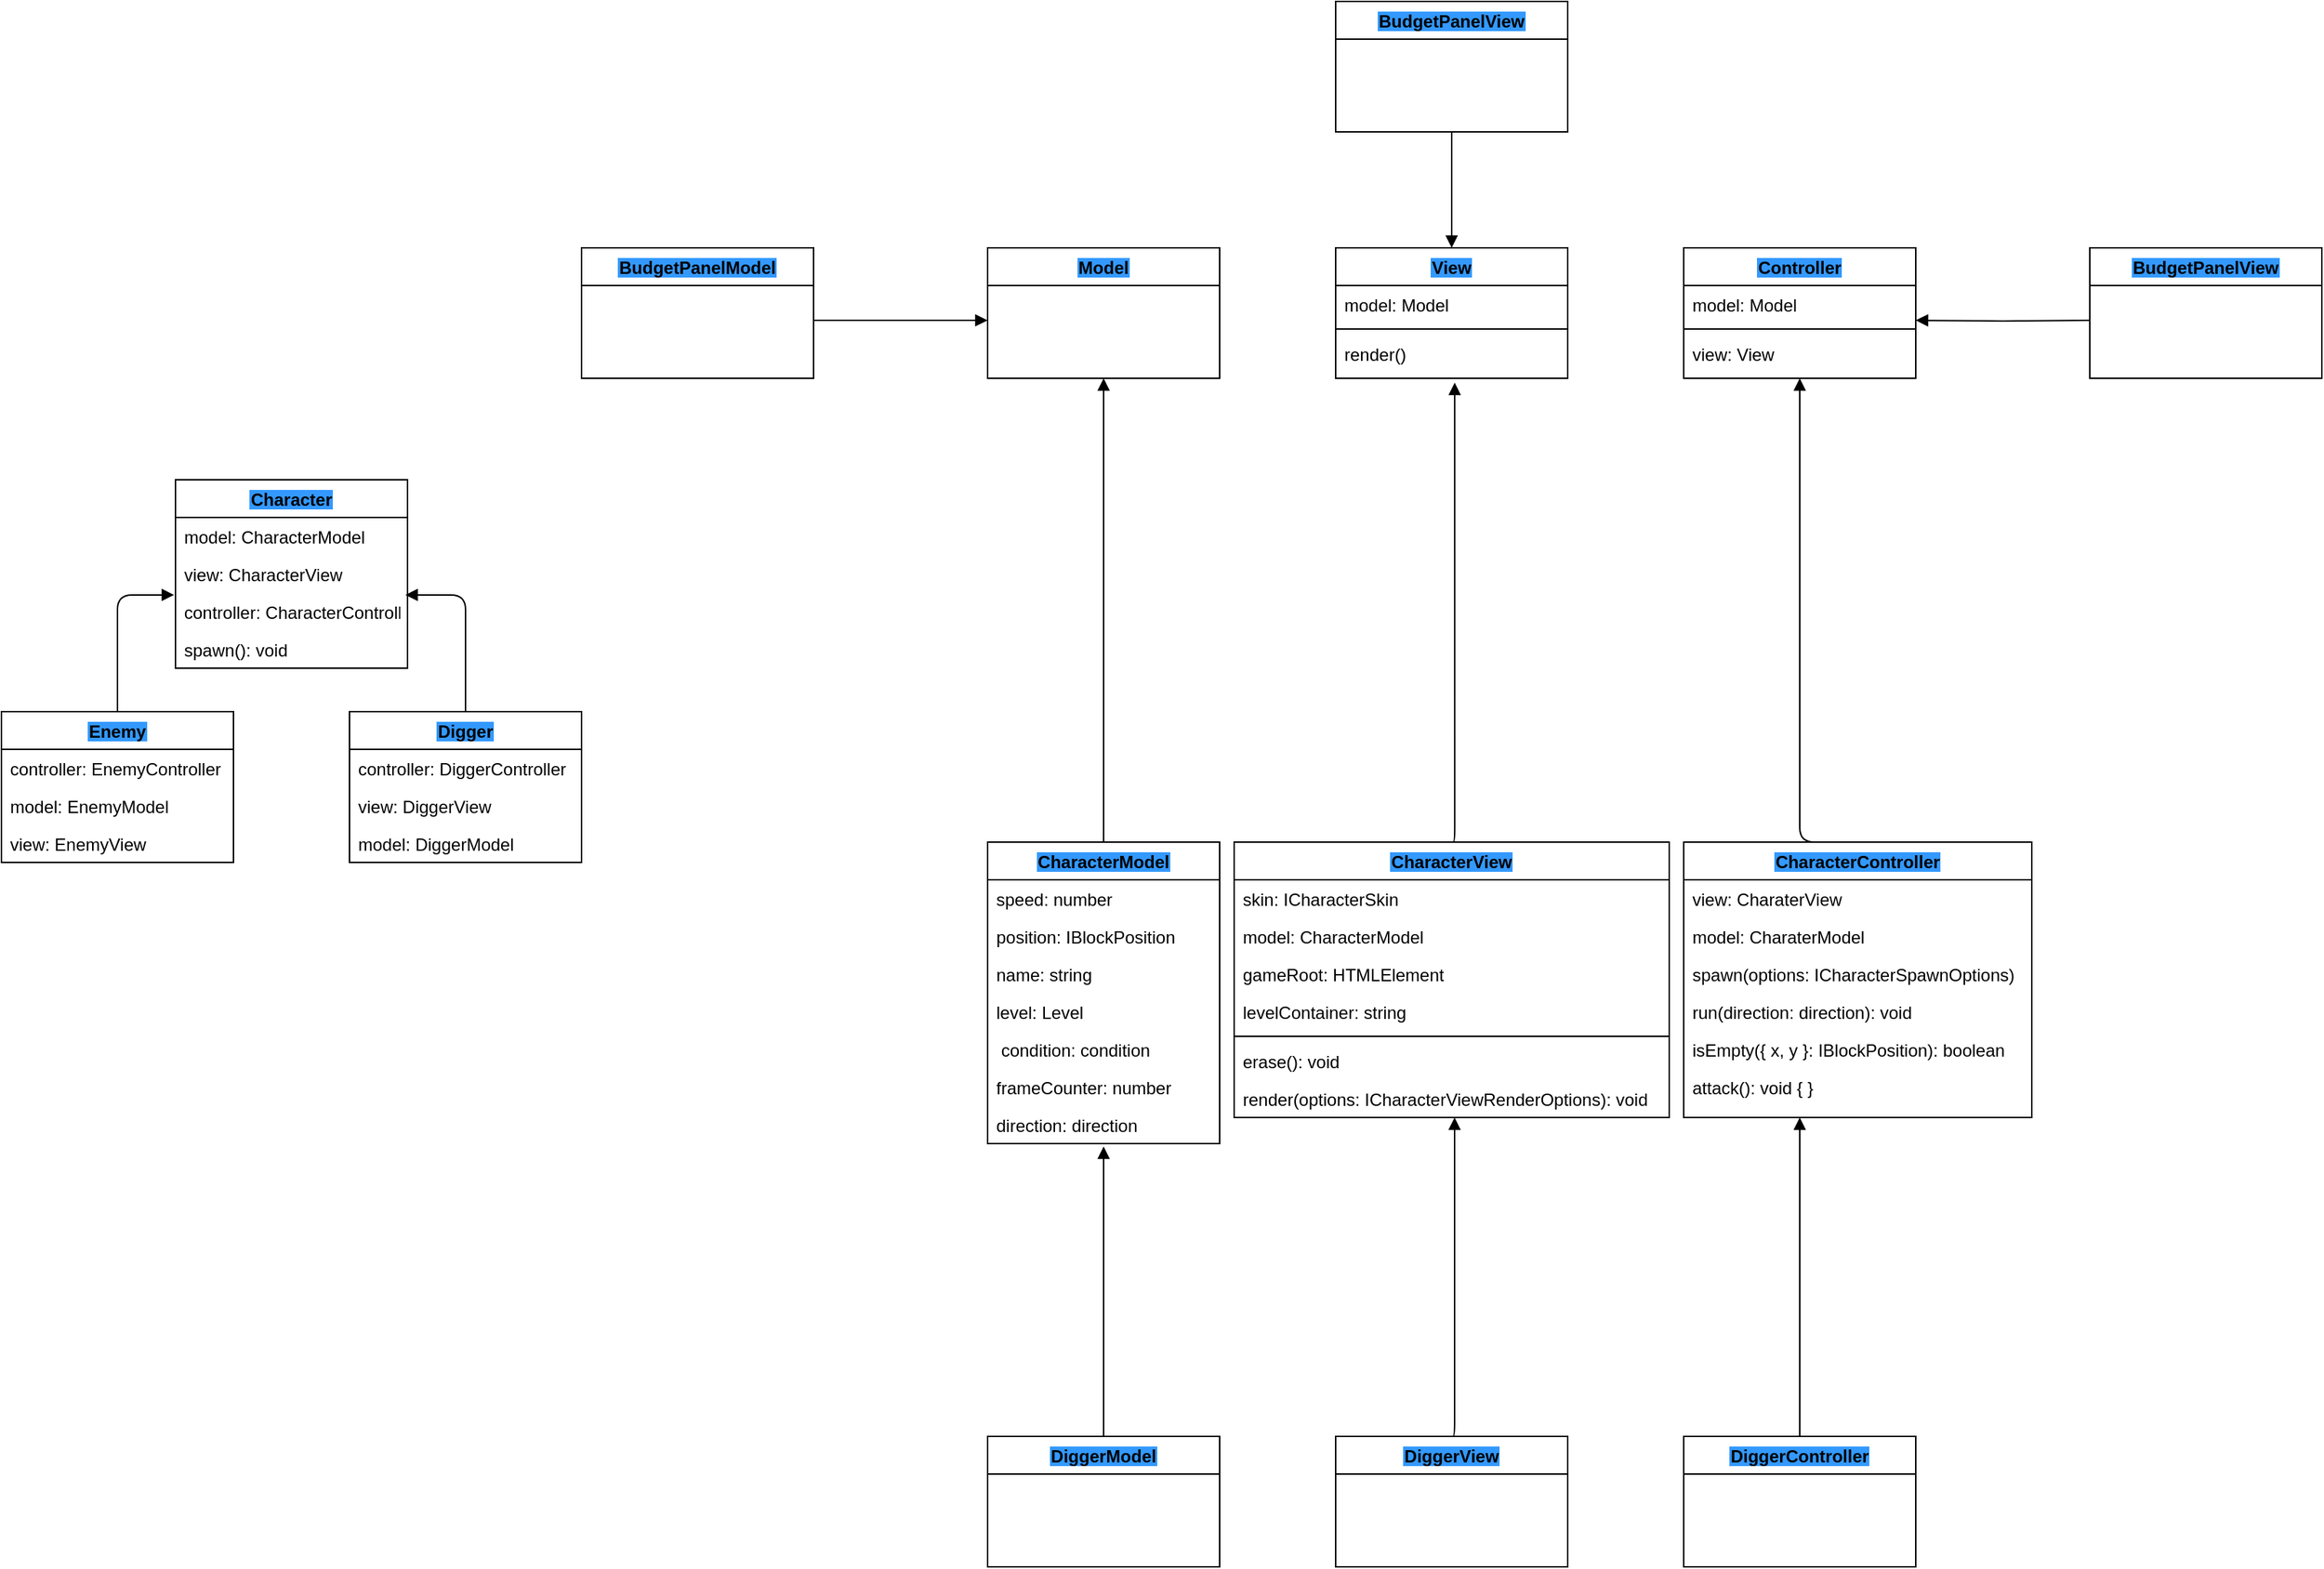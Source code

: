 <mxfile version="13.2.1" type="github">
  <diagram id="IyPydjw5QlKbOZAZAvIa" name="Page-1">
    <mxGraphModel dx="1975" dy="1861" grid="1" gridSize="10" guides="1" tooltips="1" connect="1" arrows="1" fold="1" page="1" pageScale="1" pageWidth="827" pageHeight="1169" math="0" shadow="0">
      <root>
        <mxCell id="0" />
        <mxCell id="1" parent="0" />
        <mxCell id="8UruansU7Lyf3w-Pljux-15" value="Controller" style="swimlane;fontStyle=1;align=center;verticalAlign=top;childLayout=stackLayout;horizontal=1;startSize=26;horizontalStack=0;resizeParent=1;resizeParentMax=0;resizeLast=0;collapsible=1;marginBottom=0;labelBackgroundColor=#3399FF;" vertex="1" parent="1">
          <mxGeometry x="560" y="80" width="160" height="90" as="geometry" />
        </mxCell>
        <mxCell id="8UruansU7Lyf3w-Pljux-16" value="model: Model" style="text;strokeColor=none;fillColor=none;align=left;verticalAlign=top;spacingLeft=4;spacingRight=4;overflow=hidden;rotatable=0;points=[[0,0.5],[1,0.5]];portConstraint=eastwest;" vertex="1" parent="8UruansU7Lyf3w-Pljux-15">
          <mxGeometry y="26" width="160" height="26" as="geometry" />
        </mxCell>
        <mxCell id="8UruansU7Lyf3w-Pljux-17" value="" style="line;strokeWidth=1;fillColor=none;align=left;verticalAlign=middle;spacingTop=-1;spacingLeft=3;spacingRight=3;rotatable=0;labelPosition=right;points=[];portConstraint=eastwest;" vertex="1" parent="8UruansU7Lyf3w-Pljux-15">
          <mxGeometry y="52" width="160" height="8" as="geometry" />
        </mxCell>
        <mxCell id="8UruansU7Lyf3w-Pljux-28" value="view: View" style="text;strokeColor=none;fillColor=none;align=left;verticalAlign=top;spacingLeft=4;spacingRight=4;overflow=hidden;rotatable=0;points=[[0,0.5],[1,0.5]];portConstraint=eastwest;" vertex="1" parent="8UruansU7Lyf3w-Pljux-15">
          <mxGeometry y="60" width="160" height="30" as="geometry" />
        </mxCell>
        <mxCell id="8UruansU7Lyf3w-Pljux-20" value="View" style="swimlane;fontStyle=1;align=center;verticalAlign=top;childLayout=stackLayout;horizontal=1;startSize=26;horizontalStack=0;resizeParent=1;resizeParentMax=0;resizeLast=0;collapsible=1;marginBottom=0;labelBackgroundColor=#3399FF;" vertex="1" parent="1">
          <mxGeometry x="320" y="80" width="160" height="90" as="geometry" />
        </mxCell>
        <mxCell id="8UruansU7Lyf3w-Pljux-21" value="model: Model" style="text;strokeColor=none;fillColor=none;align=left;verticalAlign=top;spacingLeft=4;spacingRight=4;overflow=hidden;rotatable=0;points=[[0,0.5],[1,0.5]];portConstraint=eastwest;" vertex="1" parent="8UruansU7Lyf3w-Pljux-20">
          <mxGeometry y="26" width="160" height="26" as="geometry" />
        </mxCell>
        <mxCell id="8UruansU7Lyf3w-Pljux-22" value="" style="line;strokeWidth=1;fillColor=none;align=left;verticalAlign=middle;spacingTop=-1;spacingLeft=3;spacingRight=3;rotatable=0;labelPosition=right;points=[];portConstraint=eastwest;" vertex="1" parent="8UruansU7Lyf3w-Pljux-20">
          <mxGeometry y="52" width="160" height="8" as="geometry" />
        </mxCell>
        <mxCell id="8UruansU7Lyf3w-Pljux-23" value="render()" style="text;strokeColor=none;fillColor=none;align=left;verticalAlign=top;spacingLeft=4;spacingRight=4;overflow=hidden;rotatable=0;points=[[0,0.5],[1,0.5]];portConstraint=eastwest;" vertex="1" parent="8UruansU7Lyf3w-Pljux-20">
          <mxGeometry y="60" width="160" height="30" as="geometry" />
        </mxCell>
        <mxCell id="8UruansU7Lyf3w-Pljux-24" value="Model" style="swimlane;fontStyle=1;align=center;verticalAlign=top;childLayout=stackLayout;horizontal=1;startSize=26;horizontalStack=0;resizeParent=1;resizeParentMax=0;resizeLast=0;collapsible=1;marginBottom=0;labelBackgroundColor=#3399FF;" vertex="1" parent="1">
          <mxGeometry x="80" y="80" width="160" height="90" as="geometry" />
        </mxCell>
        <mxCell id="8UruansU7Lyf3w-Pljux-30" value="" style="endArrow=block;endFill=1;html=1;edgeStyle=orthogonalEdgeStyle;align=left;verticalAlign=top;exitX=0.5;exitY=0;exitDx=0;exitDy=0;entryX=0.5;entryY=1;entryDx=0;entryDy=0;" edge="1" parent="1" source="8UruansU7Lyf3w-Pljux-29" target="8UruansU7Lyf3w-Pljux-24">
          <mxGeometry x="-1" relative="1" as="geometry">
            <mxPoint x="370" y="310" as="sourcePoint" />
            <mxPoint x="530" y="310" as="targetPoint" />
          </mxGeometry>
        </mxCell>
        <mxCell id="8UruansU7Lyf3w-Pljux-35" value="" style="endArrow=block;endFill=1;html=1;edgeStyle=orthogonalEdgeStyle;align=left;verticalAlign=top;exitX=0.5;exitY=0;exitDx=0;exitDy=0;entryX=0.513;entryY=1.1;entryDx=0;entryDy=0;entryPerimeter=0;" edge="1" parent="1" source="8UruansU7Lyf3w-Pljux-34" target="8UruansU7Lyf3w-Pljux-23">
          <mxGeometry x="-1" relative="1" as="geometry">
            <mxPoint x="610" y="310" as="sourcePoint" />
            <mxPoint x="400" y="170" as="targetPoint" />
            <Array as="points">
              <mxPoint x="402" y="490" />
            </Array>
          </mxGeometry>
        </mxCell>
        <mxCell id="8UruansU7Lyf3w-Pljux-37" value="" style="endArrow=block;endFill=1;html=1;edgeStyle=orthogonalEdgeStyle;align=left;verticalAlign=top;exitX=0.5;exitY=0;exitDx=0;exitDy=0;" edge="1" parent="1" source="8UruansU7Lyf3w-Pljux-39" target="8UruansU7Lyf3w-Pljux-28">
          <mxGeometry x="-1" relative="1" as="geometry">
            <mxPoint x="850" y="310" as="sourcePoint" />
            <mxPoint x="660" y="250" as="targetPoint" />
            <Array as="points">
              <mxPoint x="640" y="360" />
              <mxPoint x="640" y="360" />
            </Array>
          </mxGeometry>
        </mxCell>
        <mxCell id="8UruansU7Lyf3w-Pljux-39" value="CharacterController" style="swimlane;fontStyle=1;align=center;verticalAlign=top;childLayout=stackLayout;horizontal=1;startSize=26;horizontalStack=0;resizeParent=1;resizeParentMax=0;resizeLast=0;collapsible=1;marginBottom=0;labelBackgroundColor=#3399FF;" vertex="1" parent="1">
          <mxGeometry x="560" y="490" width="240" height="190" as="geometry" />
        </mxCell>
        <mxCell id="8UruansU7Lyf3w-Pljux-104" value="view: CharaterView" style="text;strokeColor=none;fillColor=none;align=left;verticalAlign=top;spacingLeft=4;spacingRight=4;overflow=hidden;rotatable=0;points=[[0,0.5],[1,0.5]];portConstraint=eastwest;labelBackgroundColor=none;" vertex="1" parent="8UruansU7Lyf3w-Pljux-39">
          <mxGeometry y="26" width="240" height="26" as="geometry" />
        </mxCell>
        <mxCell id="8UruansU7Lyf3w-Pljux-105" value="model: CharaterModel" style="text;strokeColor=none;fillColor=none;align=left;verticalAlign=top;spacingLeft=4;spacingRight=4;overflow=hidden;rotatable=0;points=[[0,0.5],[1,0.5]];portConstraint=eastwest;labelBackgroundColor=none;" vertex="1" parent="8UruansU7Lyf3w-Pljux-39">
          <mxGeometry y="52" width="240" height="26" as="geometry" />
        </mxCell>
        <mxCell id="8UruansU7Lyf3w-Pljux-107" value="spawn(options: ICharacterSpawnOptions)" style="text;strokeColor=none;fillColor=none;align=left;verticalAlign=top;spacingLeft=4;spacingRight=4;overflow=hidden;rotatable=0;points=[[0,0.5],[1,0.5]];portConstraint=eastwest;labelBackgroundColor=none;" vertex="1" parent="8UruansU7Lyf3w-Pljux-39">
          <mxGeometry y="78" width="240" height="26" as="geometry" />
        </mxCell>
        <mxCell id="8UruansU7Lyf3w-Pljux-108" value="run(direction: direction): void" style="text;strokeColor=none;fillColor=none;align=left;verticalAlign=top;spacingLeft=4;spacingRight=4;overflow=hidden;rotatable=0;points=[[0,0.5],[1,0.5]];portConstraint=eastwest;labelBackgroundColor=none;" vertex="1" parent="8UruansU7Lyf3w-Pljux-39">
          <mxGeometry y="104" width="240" height="26" as="geometry" />
        </mxCell>
        <mxCell id="8UruansU7Lyf3w-Pljux-109" value="isEmpty({ x, y }: IBlockPosition): boolean" style="text;strokeColor=none;fillColor=none;align=left;verticalAlign=top;spacingLeft=4;spacingRight=4;overflow=hidden;rotatable=0;points=[[0,0.5],[1,0.5]];portConstraint=eastwest;labelBackgroundColor=none;" vertex="1" parent="8UruansU7Lyf3w-Pljux-39">
          <mxGeometry y="130" width="240" height="26" as="geometry" />
        </mxCell>
        <mxCell id="8UruansU7Lyf3w-Pljux-110" value="attack(): void { }" style="text;strokeColor=none;fillColor=none;align=left;verticalAlign=top;spacingLeft=4;spacingRight=4;overflow=hidden;rotatable=0;points=[[0,0.5],[1,0.5]];portConstraint=eastwest;labelBackgroundColor=none;" vertex="1" parent="8UruansU7Lyf3w-Pljux-39">
          <mxGeometry y="156" width="240" height="34" as="geometry" />
        </mxCell>
        <mxCell id="8UruansU7Lyf3w-Pljux-34" value="CharacterView" style="swimlane;fontStyle=1;align=center;verticalAlign=top;childLayout=stackLayout;horizontal=1;startSize=26;horizontalStack=0;resizeParent=1;resizeParentMax=0;resizeLast=0;collapsible=1;marginBottom=0;labelBackgroundColor=#3399FF;" vertex="1" parent="1">
          <mxGeometry x="250" y="490" width="300" height="190" as="geometry" />
        </mxCell>
        <mxCell id="8UruansU7Lyf3w-Pljux-83" value="skin: ICharacterSkin" style="text;strokeColor=none;fillColor=none;align=left;verticalAlign=top;spacingLeft=4;spacingRight=4;overflow=hidden;rotatable=0;points=[[0,0.5],[1,0.5]];portConstraint=eastwest;labelBackgroundColor=none;" vertex="1" parent="8UruansU7Lyf3w-Pljux-34">
          <mxGeometry y="26" width="300" height="26" as="geometry" />
        </mxCell>
        <mxCell id="8UruansU7Lyf3w-Pljux-88" value="model: CharacterModel" style="text;strokeColor=none;fillColor=none;align=left;verticalAlign=top;spacingLeft=4;spacingRight=4;overflow=hidden;rotatable=0;points=[[0,0.5],[1,0.5]];portConstraint=eastwest;labelBackgroundColor=none;" vertex="1" parent="8UruansU7Lyf3w-Pljux-34">
          <mxGeometry y="52" width="300" height="26" as="geometry" />
        </mxCell>
        <mxCell id="8UruansU7Lyf3w-Pljux-89" value="gameRoot: HTMLElement" style="text;strokeColor=none;fillColor=none;align=left;verticalAlign=top;spacingLeft=4;spacingRight=4;overflow=hidden;rotatable=0;points=[[0,0.5],[1,0.5]];portConstraint=eastwest;labelBackgroundColor=none;" vertex="1" parent="8UruansU7Lyf3w-Pljux-34">
          <mxGeometry y="78" width="300" height="26" as="geometry" />
        </mxCell>
        <mxCell id="8UruansU7Lyf3w-Pljux-90" value="levelContainer: string" style="text;strokeColor=none;fillColor=none;align=left;verticalAlign=top;spacingLeft=4;spacingRight=4;overflow=hidden;rotatable=0;points=[[0,0.5],[1,0.5]];portConstraint=eastwest;labelBackgroundColor=none;" vertex="1" parent="8UruansU7Lyf3w-Pljux-34">
          <mxGeometry y="104" width="300" height="26" as="geometry" />
        </mxCell>
        <mxCell id="8UruansU7Lyf3w-Pljux-106" value="" style="line;strokeWidth=1;fillColor=none;align=left;verticalAlign=middle;spacingTop=-1;spacingLeft=3;spacingRight=3;rotatable=0;labelPosition=right;points=[];portConstraint=eastwest;labelBackgroundColor=none;" vertex="1" parent="8UruansU7Lyf3w-Pljux-34">
          <mxGeometry y="130" width="300" height="8" as="geometry" />
        </mxCell>
        <mxCell id="8UruansU7Lyf3w-Pljux-93" value="erase(): void" style="text;strokeColor=none;fillColor=none;align=left;verticalAlign=top;spacingLeft=4;spacingRight=4;overflow=hidden;rotatable=0;points=[[0,0.5],[1,0.5]];portConstraint=eastwest;labelBackgroundColor=none;" vertex="1" parent="8UruansU7Lyf3w-Pljux-34">
          <mxGeometry y="138" width="300" height="26" as="geometry" />
        </mxCell>
        <mxCell id="8UruansU7Lyf3w-Pljux-100" value="render(options: ICharacterViewRenderOptions): void" style="text;strokeColor=none;fillColor=none;align=left;verticalAlign=top;spacingLeft=4;spacingRight=4;overflow=hidden;rotatable=0;points=[[0,0.5],[1,0.5]];portConstraint=eastwest;labelBackgroundColor=none;" vertex="1" parent="8UruansU7Lyf3w-Pljux-34">
          <mxGeometry y="164" width="300" height="26" as="geometry" />
        </mxCell>
        <mxCell id="8UruansU7Lyf3w-Pljux-29" value="CharacterModel" style="swimlane;fontStyle=1;align=center;verticalAlign=top;childLayout=stackLayout;horizontal=1;startSize=26;horizontalStack=0;resizeParent=1;resizeParentMax=0;resizeLast=0;collapsible=1;marginBottom=0;labelBackgroundColor=#3399FF;" vertex="1" parent="1">
          <mxGeometry x="80" y="490" width="160" height="208" as="geometry" />
        </mxCell>
        <mxCell id="8UruansU7Lyf3w-Pljux-74" value="speed: number" style="text;strokeColor=none;fillColor=none;align=left;verticalAlign=top;spacingLeft=4;spacingRight=4;overflow=hidden;rotatable=0;points=[[0,0.5],[1,0.5]];portConstraint=eastwest;labelBackgroundColor=none;" vertex="1" parent="8UruansU7Lyf3w-Pljux-29">
          <mxGeometry y="26" width="160" height="26" as="geometry" />
        </mxCell>
        <mxCell id="8UruansU7Lyf3w-Pljux-77" value="position: IBlockPosition" style="text;strokeColor=none;fillColor=none;align=left;verticalAlign=top;spacingLeft=4;spacingRight=4;overflow=hidden;rotatable=0;points=[[0,0.5],[1,0.5]];portConstraint=eastwest;labelBackgroundColor=none;" vertex="1" parent="8UruansU7Lyf3w-Pljux-29">
          <mxGeometry y="52" width="160" height="26" as="geometry" />
        </mxCell>
        <mxCell id="8UruansU7Lyf3w-Pljux-78" value="name: string" style="text;strokeColor=none;fillColor=none;align=left;verticalAlign=top;spacingLeft=4;spacingRight=4;overflow=hidden;rotatable=0;points=[[0,0.5],[1,0.5]];portConstraint=eastwest;labelBackgroundColor=none;" vertex="1" parent="8UruansU7Lyf3w-Pljux-29">
          <mxGeometry y="78" width="160" height="26" as="geometry" />
        </mxCell>
        <mxCell id="8UruansU7Lyf3w-Pljux-79" value="level: Level" style="text;strokeColor=none;fillColor=none;align=left;verticalAlign=top;spacingLeft=4;spacingRight=4;overflow=hidden;rotatable=0;points=[[0,0.5],[1,0.5]];portConstraint=eastwest;labelBackgroundColor=none;" vertex="1" parent="8UruansU7Lyf3w-Pljux-29">
          <mxGeometry y="104" width="160" height="26" as="geometry" />
        </mxCell>
        <mxCell id="8UruansU7Lyf3w-Pljux-80" value=" condition: condition" style="text;strokeColor=none;fillColor=none;align=left;verticalAlign=top;spacingLeft=4;spacingRight=4;overflow=hidden;rotatable=0;points=[[0,0.5],[1,0.5]];portConstraint=eastwest;labelBackgroundColor=none;" vertex="1" parent="8UruansU7Lyf3w-Pljux-29">
          <mxGeometry y="130" width="160" height="26" as="geometry" />
        </mxCell>
        <mxCell id="8UruansU7Lyf3w-Pljux-81" value="frameCounter: number" style="text;strokeColor=none;fillColor=none;align=left;verticalAlign=top;spacingLeft=4;spacingRight=4;overflow=hidden;rotatable=0;points=[[0,0.5],[1,0.5]];portConstraint=eastwest;labelBackgroundColor=none;" vertex="1" parent="8UruansU7Lyf3w-Pljux-29">
          <mxGeometry y="156" width="160" height="26" as="geometry" />
        </mxCell>
        <mxCell id="8UruansU7Lyf3w-Pljux-82" value="direction: direction" style="text;strokeColor=none;fillColor=none;align=left;verticalAlign=top;spacingLeft=4;spacingRight=4;overflow=hidden;rotatable=0;points=[[0,0.5],[1,0.5]];portConstraint=eastwest;labelBackgroundColor=none;" vertex="1" parent="8UruansU7Lyf3w-Pljux-29">
          <mxGeometry y="182" width="160" height="26" as="geometry" />
        </mxCell>
        <mxCell id="8UruansU7Lyf3w-Pljux-41" value="Character" style="swimlane;fontStyle=1;align=center;verticalAlign=top;childLayout=stackLayout;horizontal=1;startSize=26;horizontalStack=0;resizeParent=1;resizeParentMax=0;resizeLast=0;collapsible=1;marginBottom=0;labelBackgroundColor=#3399FF;" vertex="1" parent="1">
          <mxGeometry x="-480" y="240" width="160" height="130" as="geometry" />
        </mxCell>
        <mxCell id="8UruansU7Lyf3w-Pljux-49" value="model: CharacterModel" style="text;strokeColor=none;fillColor=none;align=left;verticalAlign=top;spacingLeft=4;spacingRight=4;overflow=hidden;rotatable=0;points=[[0,0.5],[1,0.5]];portConstraint=eastwest;labelBackgroundColor=none;" vertex="1" parent="8UruansU7Lyf3w-Pljux-41">
          <mxGeometry y="26" width="160" height="26" as="geometry" />
        </mxCell>
        <mxCell id="8UruansU7Lyf3w-Pljux-50" value="view: CharacterView" style="text;strokeColor=none;fillColor=none;align=left;verticalAlign=top;spacingLeft=4;spacingRight=4;overflow=hidden;rotatable=0;points=[[0,0.5],[1,0.5]];portConstraint=eastwest;labelBackgroundColor=none;" vertex="1" parent="8UruansU7Lyf3w-Pljux-41">
          <mxGeometry y="52" width="160" height="26" as="geometry" />
        </mxCell>
        <mxCell id="8UruansU7Lyf3w-Pljux-51" value="controller: CharacterController" style="text;strokeColor=none;fillColor=none;align=left;verticalAlign=top;spacingLeft=4;spacingRight=4;overflow=hidden;rotatable=0;points=[[0,0.5],[1,0.5]];portConstraint=eastwest;labelBackgroundColor=none;" vertex="1" parent="8UruansU7Lyf3w-Pljux-41">
          <mxGeometry y="78" width="160" height="26" as="geometry" />
        </mxCell>
        <mxCell id="8UruansU7Lyf3w-Pljux-48" value="spawn(): void" style="text;strokeColor=none;fillColor=none;align=left;verticalAlign=top;spacingLeft=4;spacingRight=4;overflow=hidden;rotatable=0;points=[[0,0.5],[1,0.5]];portConstraint=eastwest;labelBackgroundColor=none;" vertex="1" parent="8UruansU7Lyf3w-Pljux-41">
          <mxGeometry y="104" width="160" height="26" as="geometry" />
        </mxCell>
        <mxCell id="8UruansU7Lyf3w-Pljux-45" value="Digger" style="swimlane;fontStyle=1;align=center;verticalAlign=top;childLayout=stackLayout;horizontal=1;startSize=26;horizontalStack=0;resizeParent=1;resizeParentMax=0;resizeLast=0;collapsible=1;marginBottom=0;labelBackgroundColor=#3399FF;" vertex="1" parent="1">
          <mxGeometry x="-360" y="400" width="160" height="104" as="geometry" />
        </mxCell>
        <mxCell id="8UruansU7Lyf3w-Pljux-113" value="controller: DiggerController" style="text;strokeColor=none;fillColor=none;align=left;verticalAlign=top;spacingLeft=4;spacingRight=4;overflow=hidden;rotatable=0;points=[[0,0.5],[1,0.5]];portConstraint=eastwest;labelBackgroundColor=none;" vertex="1" parent="8UruansU7Lyf3w-Pljux-45">
          <mxGeometry y="26" width="160" height="26" as="geometry" />
        </mxCell>
        <mxCell id="8UruansU7Lyf3w-Pljux-112" value="view: DiggerView" style="text;strokeColor=none;fillColor=none;align=left;verticalAlign=top;spacingLeft=4;spacingRight=4;overflow=hidden;rotatable=0;points=[[0,0.5],[1,0.5]];portConstraint=eastwest;labelBackgroundColor=none;" vertex="1" parent="8UruansU7Lyf3w-Pljux-45">
          <mxGeometry y="52" width="160" height="26" as="geometry" />
        </mxCell>
        <mxCell id="8UruansU7Lyf3w-Pljux-111" value="model: DiggerModel" style="text;strokeColor=none;fillColor=none;align=left;verticalAlign=top;spacingLeft=4;spacingRight=4;overflow=hidden;rotatable=0;points=[[0,0.5],[1,0.5]];portConstraint=eastwest;labelBackgroundColor=none;" vertex="1" parent="8UruansU7Lyf3w-Pljux-45">
          <mxGeometry y="78" width="160" height="26" as="geometry" />
        </mxCell>
        <mxCell id="8UruansU7Lyf3w-Pljux-46" value="Enemy" style="swimlane;fontStyle=1;align=center;verticalAlign=top;childLayout=stackLayout;horizontal=1;startSize=26;horizontalStack=0;resizeParent=1;resizeParentMax=0;resizeLast=0;collapsible=1;marginBottom=0;labelBackgroundColor=#3399FF;" vertex="1" parent="1">
          <mxGeometry x="-600" y="400" width="160" height="104" as="geometry" />
        </mxCell>
        <mxCell id="8UruansU7Lyf3w-Pljux-69" value="" style="endArrow=block;endFill=1;html=1;edgeStyle=orthogonalEdgeStyle;align=left;verticalAlign=top;entryX=-0.006;entryY=0.057;entryDx=0;entryDy=0;entryPerimeter=0;" edge="1" parent="8UruansU7Lyf3w-Pljux-46" target="8UruansU7Lyf3w-Pljux-51">
          <mxGeometry x="-1" relative="1" as="geometry">
            <mxPoint x="80" as="sourcePoint" />
            <mxPoint x="220" as="targetPoint" />
            <Array as="points">
              <mxPoint x="80" />
              <mxPoint x="80" y="-81" />
            </Array>
          </mxGeometry>
        </mxCell>
        <mxCell id="8UruansU7Lyf3w-Pljux-114" value="controller: EnemyController" style="text;strokeColor=none;fillColor=none;align=left;verticalAlign=top;spacingLeft=4;spacingRight=4;overflow=hidden;rotatable=0;points=[[0,0.5],[1,0.5]];portConstraint=eastwest;labelBackgroundColor=none;" vertex="1" parent="8UruansU7Lyf3w-Pljux-46">
          <mxGeometry y="26" width="160" height="26" as="geometry" />
        </mxCell>
        <mxCell id="8UruansU7Lyf3w-Pljux-116" value="model: EnemyModel" style="text;strokeColor=none;fillColor=none;align=left;verticalAlign=top;spacingLeft=4;spacingRight=4;overflow=hidden;rotatable=0;points=[[0,0.5],[1,0.5]];portConstraint=eastwest;labelBackgroundColor=none;" vertex="1" parent="8UruansU7Lyf3w-Pljux-46">
          <mxGeometry y="52" width="160" height="26" as="geometry" />
        </mxCell>
        <mxCell id="8UruansU7Lyf3w-Pljux-115" value="view: EnemyView" style="text;strokeColor=none;fillColor=none;align=left;verticalAlign=top;spacingLeft=4;spacingRight=4;overflow=hidden;rotatable=0;points=[[0,0.5],[1,0.5]];portConstraint=eastwest;labelBackgroundColor=none;" vertex="1" parent="8UruansU7Lyf3w-Pljux-46">
          <mxGeometry y="78" width="160" height="26" as="geometry" />
        </mxCell>
        <mxCell id="8UruansU7Lyf3w-Pljux-52" value="" style="endArrow=block;endFill=1;html=1;edgeStyle=orthogonalEdgeStyle;align=left;verticalAlign=top;exitX=0.5;exitY=0;exitDx=0;exitDy=0;" edge="1" source="8UruansU7Lyf3w-Pljux-53" parent="1">
          <mxGeometry x="-1" relative="1" as="geometry">
            <mxPoint x="370" y="720" as="sourcePoint" />
            <mxPoint x="160" y="700" as="targetPoint" />
          </mxGeometry>
        </mxCell>
        <mxCell id="8UruansU7Lyf3w-Pljux-54" value="" style="endArrow=block;endFill=1;html=1;edgeStyle=orthogonalEdgeStyle;align=left;verticalAlign=top;exitX=0.5;exitY=0;exitDx=0;exitDy=0;" edge="1" source="8UruansU7Lyf3w-Pljux-55" parent="1" target="8UruansU7Lyf3w-Pljux-100">
          <mxGeometry x="-1" relative="1" as="geometry">
            <mxPoint x="610" y="720" as="sourcePoint" />
            <mxPoint x="402" y="680" as="targetPoint" />
            <Array as="points">
              <mxPoint x="402" y="900" />
            </Array>
          </mxGeometry>
        </mxCell>
        <mxCell id="8UruansU7Lyf3w-Pljux-56" value="" style="endArrow=block;endFill=1;html=1;edgeStyle=orthogonalEdgeStyle;align=left;verticalAlign=top;exitX=0.5;exitY=0;exitDx=0;exitDy=0;" edge="1" source="8UruansU7Lyf3w-Pljux-57" parent="1">
          <mxGeometry x="-1" relative="1" as="geometry">
            <mxPoint x="850" y="720" as="sourcePoint" />
            <mxPoint x="640" y="680" as="targetPoint" />
            <Array as="points">
              <mxPoint x="640" y="770" />
              <mxPoint x="640" y="770" />
            </Array>
          </mxGeometry>
        </mxCell>
        <mxCell id="8UruansU7Lyf3w-Pljux-64" value="BudgetPanelView" style="swimlane;fontStyle=1;align=center;verticalAlign=top;childLayout=stackLayout;horizontal=1;startSize=26;horizontalStack=0;resizeParent=1;resizeParentMax=0;resizeLast=0;collapsible=1;marginBottom=0;labelBackgroundColor=#3399FF;" vertex="1" parent="1">
          <mxGeometry x="320" y="-90" width="160" height="90" as="geometry" />
        </mxCell>
        <mxCell id="8UruansU7Lyf3w-Pljux-53" value="DiggerModel" style="swimlane;fontStyle=1;align=center;verticalAlign=top;childLayout=stackLayout;horizontal=1;startSize=26;horizontalStack=0;resizeParent=1;resizeParentMax=0;resizeLast=0;collapsible=1;marginBottom=0;labelBackgroundColor=#3399FF;" vertex="1" parent="1">
          <mxGeometry x="80" y="900" width="160" height="90" as="geometry" />
        </mxCell>
        <mxCell id="8UruansU7Lyf3w-Pljux-55" value="DiggerView" style="swimlane;fontStyle=1;align=center;verticalAlign=top;childLayout=stackLayout;horizontal=1;startSize=26;horizontalStack=0;resizeParent=1;resizeParentMax=0;resizeLast=0;collapsible=1;marginBottom=0;labelBackgroundColor=#3399FF;" vertex="1" parent="1">
          <mxGeometry x="320" y="900" width="160" height="90" as="geometry" />
        </mxCell>
        <mxCell id="8UruansU7Lyf3w-Pljux-57" value="DiggerController" style="swimlane;fontStyle=1;align=center;verticalAlign=top;childLayout=stackLayout;horizontal=1;startSize=26;horizontalStack=0;resizeParent=1;resizeParentMax=0;resizeLast=0;collapsible=1;marginBottom=0;labelBackgroundColor=#3399FF;" vertex="1" parent="1">
          <mxGeometry x="560" y="900" width="160" height="90" as="geometry" />
        </mxCell>
        <mxCell id="8UruansU7Lyf3w-Pljux-58" value="BudgetPanelModel" style="swimlane;fontStyle=1;align=center;verticalAlign=top;childLayout=stackLayout;horizontal=1;startSize=26;horizontalStack=0;resizeParent=1;resizeParentMax=0;resizeLast=0;collapsible=1;marginBottom=0;labelBackgroundColor=#3399FF;" vertex="1" parent="1">
          <mxGeometry x="-200" y="80" width="160" height="90" as="geometry" />
        </mxCell>
        <mxCell id="8UruansU7Lyf3w-Pljux-62" value="" style="endArrow=block;endFill=1;html=1;edgeStyle=orthogonalEdgeStyle;align=left;verticalAlign=top;" edge="1" parent="1">
          <mxGeometry x="-1" relative="1" as="geometry">
            <mxPoint x="-40" y="130" as="sourcePoint" />
            <mxPoint x="80" y="130" as="targetPoint" />
          </mxGeometry>
        </mxCell>
        <mxCell id="8UruansU7Lyf3w-Pljux-65" value="" style="endArrow=block;endFill=1;html=1;edgeStyle=orthogonalEdgeStyle;align=left;verticalAlign=top;entryX=0.5;entryY=0;entryDx=0;entryDy=0;exitX=0.5;exitY=1;exitDx=0;exitDy=0;" edge="1" parent="1" source="8UruansU7Lyf3w-Pljux-64" target="8UruansU7Lyf3w-Pljux-20">
          <mxGeometry x="-1" relative="1" as="geometry">
            <mxPoint x="340" y="30" as="sourcePoint" />
            <mxPoint x="460" y="30" as="targetPoint" />
            <Array as="points" />
          </mxGeometry>
        </mxCell>
        <mxCell id="8UruansU7Lyf3w-Pljux-68" value="" style="endArrow=block;endFill=1;html=1;edgeStyle=orthogonalEdgeStyle;align=left;verticalAlign=top;entryX=1;entryY=0.923;entryDx=0;entryDy=0;entryPerimeter=0;" edge="1" parent="1" target="8UruansU7Lyf3w-Pljux-16">
          <mxGeometry x="-1" relative="1" as="geometry">
            <mxPoint x="840" y="130" as="sourcePoint" />
            <mxPoint x="920" y="250" as="targetPoint" />
            <Array as="points" />
          </mxGeometry>
        </mxCell>
        <mxCell id="8UruansU7Lyf3w-Pljux-67" value="BudgetPanelView" style="swimlane;fontStyle=1;align=center;verticalAlign=top;childLayout=stackLayout;horizontal=1;startSize=26;horizontalStack=0;resizeParent=1;resizeParentMax=0;resizeLast=0;collapsible=1;marginBottom=0;labelBackgroundColor=#3399FF;" vertex="1" parent="1">
          <mxGeometry x="840" y="80" width="160" height="90" as="geometry" />
        </mxCell>
        <mxCell id="8UruansU7Lyf3w-Pljux-71" value="" style="endArrow=block;endFill=1;html=1;edgeStyle=orthogonalEdgeStyle;align=left;verticalAlign=top;entryX=0.991;entryY=1.057;entryDx=0;entryDy=0;entryPerimeter=0;exitX=0.5;exitY=0;exitDx=0;exitDy=0;" edge="1" parent="1" source="8UruansU7Lyf3w-Pljux-45" target="8UruansU7Lyf3w-Pljux-50">
          <mxGeometry x="-1" relative="1" as="geometry">
            <mxPoint x="-280" y="350" as="sourcePoint" />
            <mxPoint x="-120" y="350" as="targetPoint" />
          </mxGeometry>
        </mxCell>
      </root>
    </mxGraphModel>
  </diagram>
</mxfile>
